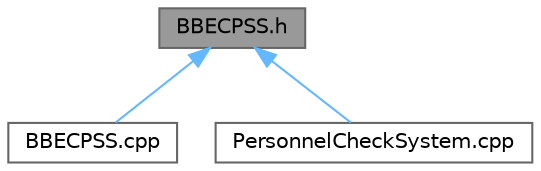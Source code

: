digraph "BBECPSS.h"
{
 // LATEX_PDF_SIZE
  bgcolor="transparent";
  edge [fontname=Helvetica,fontsize=10,labelfontname=Helvetica,labelfontsize=10];
  node [fontname=Helvetica,fontsize=10,shape=box,height=0.2,width=0.4];
  Node1 [label="BBECPSS.h",height=0.2,width=0.4,color="gray40", fillcolor="grey60", style="filled", fontcolor="black",tooltip=" "];
  Node1 -> Node2 [dir="back",color="steelblue1",style="solid"];
  Node2 [label="BBECPSS.cpp",height=0.2,width=0.4,color="grey40", fillcolor="white", style="filled",URL="$_b_b_e_c_p_s_s_8cpp.html",tooltip=" "];
  Node1 -> Node3 [dir="back",color="steelblue1",style="solid"];
  Node3 [label="PersonnelCheckSystem.cpp",height=0.2,width=0.4,color="grey40", fillcolor="white", style="filled",URL="$_personnel_check_system_8cpp.html",tooltip=" "];
}

